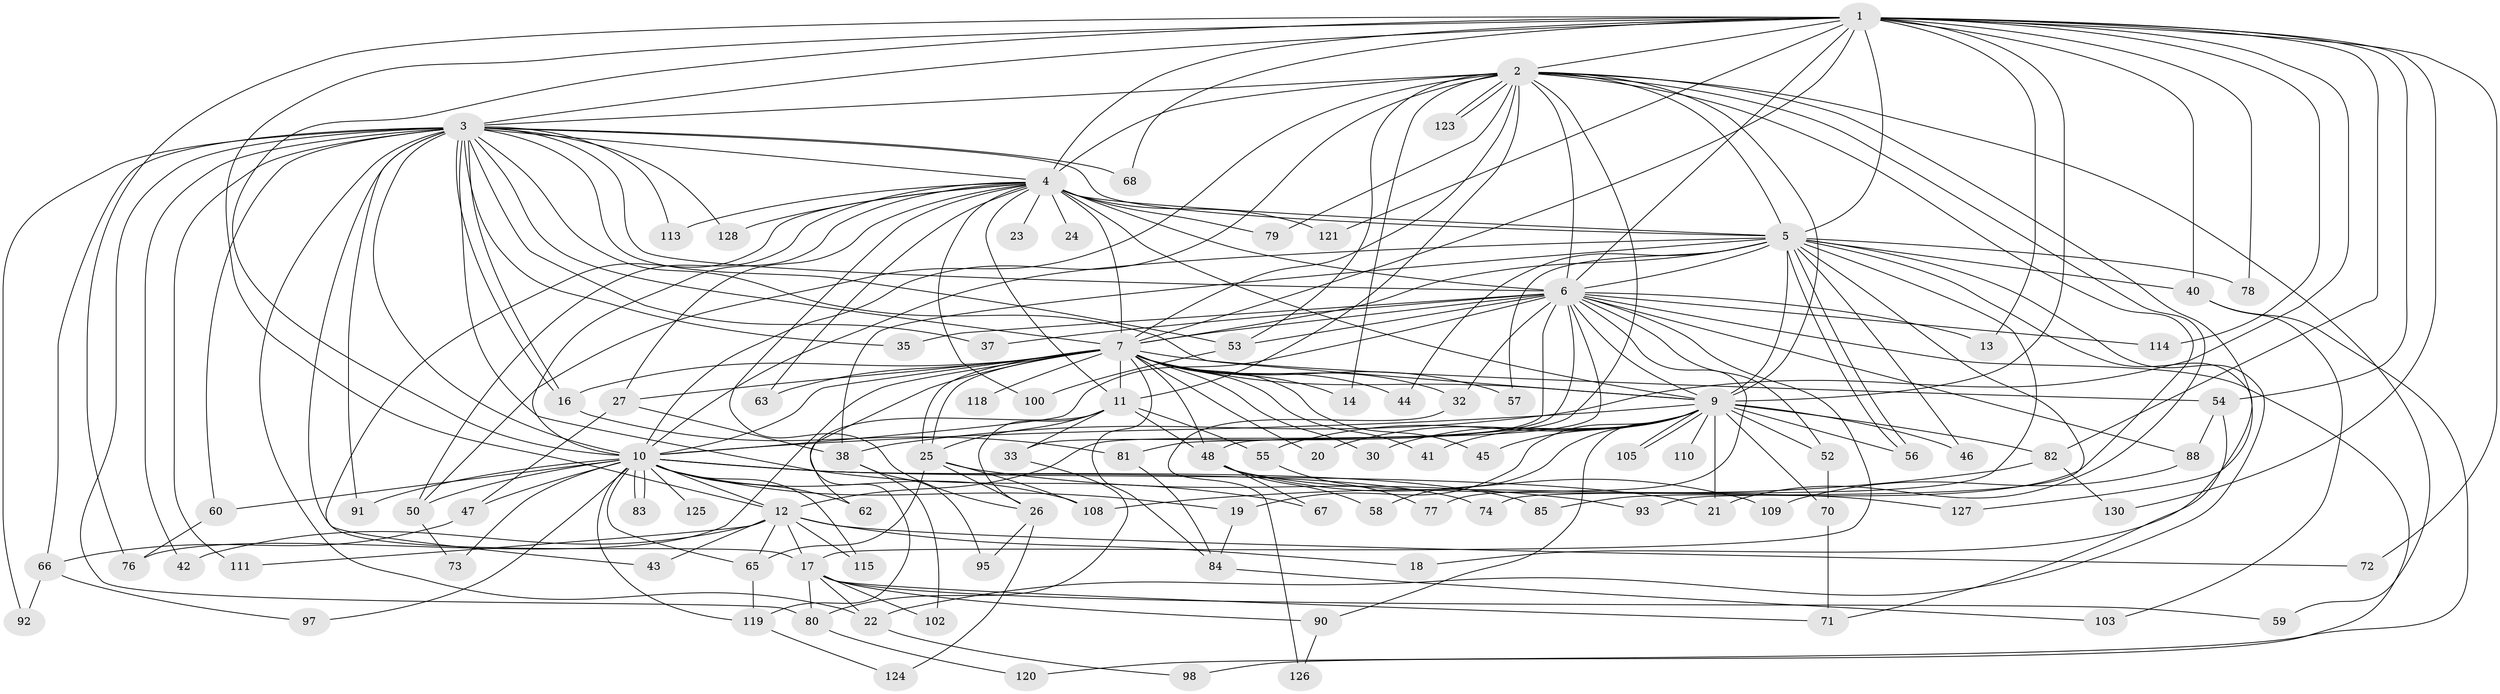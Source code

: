// original degree distribution, {22: 0.007692307692307693, 20: 0.015384615384615385, 27: 0.007692307692307693, 18: 0.007692307692307693, 21: 0.007692307692307693, 34: 0.007692307692307693, 16: 0.007692307692307693, 23: 0.007692307692307693, 30: 0.007692307692307693, 8: 0.015384615384615385, 2: 0.5461538461538461, 6: 0.015384615384615385, 3: 0.18461538461538463, 7: 0.023076923076923078, 4: 0.1076923076923077, 5: 0.03076923076923077}
// Generated by graph-tools (version 1.1) at 2025/11/02/27/25 16:11:06]
// undirected, 101 vertices, 235 edges
graph export_dot {
graph [start="1"]
  node [color=gray90,style=filled];
  1 [super="+36"];
  2 [super="+34"];
  3 [super="+99"];
  4 [super="+8"];
  5 [super="+51"];
  6 [super="+15"];
  7 [super="+28"];
  9 [super="+39"];
  10 [super="+94"];
  11 [super="+31"];
  12 [super="+29"];
  13;
  14;
  16 [super="+49"];
  17 [super="+61"];
  18;
  19;
  20;
  21;
  22;
  23;
  24;
  25 [super="+106"];
  26 [super="+69"];
  27 [super="+64"];
  30;
  32;
  33 [super="+96"];
  35;
  37;
  38;
  40;
  41;
  42;
  43;
  44;
  45;
  46;
  47;
  48 [super="+112"];
  50 [super="+87"];
  52;
  53 [super="+104"];
  54;
  55;
  56 [super="+107"];
  57;
  58;
  59;
  60;
  62;
  63 [super="+89"];
  65 [super="+86"];
  66 [super="+75"];
  67;
  68;
  70 [super="+116"];
  71;
  72;
  73;
  74;
  76 [super="+101"];
  77;
  78;
  79;
  80;
  81;
  82;
  83;
  84 [super="+117"];
  85;
  88;
  90;
  91;
  92;
  93;
  95;
  97;
  98;
  100;
  102;
  103;
  105;
  108 [super="+122"];
  109;
  110;
  111;
  113;
  114;
  115;
  118;
  119 [super="+129"];
  120;
  121;
  123;
  124;
  125;
  126;
  127;
  128;
  130;
  1 -- 2;
  1 -- 3;
  1 -- 4 [weight=2];
  1 -- 5;
  1 -- 6;
  1 -- 7;
  1 -- 9;
  1 -- 10 [weight=2];
  1 -- 12;
  1 -- 13;
  1 -- 38;
  1 -- 40;
  1 -- 54;
  1 -- 68;
  1 -- 72;
  1 -- 78;
  1 -- 82;
  1 -- 114;
  1 -- 121;
  1 -- 130;
  1 -- 76;
  2 -- 3;
  2 -- 4 [weight=2];
  2 -- 5;
  2 -- 6;
  2 -- 7;
  2 -- 9;
  2 -- 10;
  2 -- 14;
  2 -- 21;
  2 -- 53;
  2 -- 79;
  2 -- 81;
  2 -- 85;
  2 -- 123;
  2 -- 123;
  2 -- 127;
  2 -- 50;
  2 -- 59;
  2 -- 11;
  3 -- 4 [weight=2];
  3 -- 5;
  3 -- 6;
  3 -- 7;
  3 -- 9;
  3 -- 10;
  3 -- 16;
  3 -- 16;
  3 -- 35;
  3 -- 37;
  3 -- 42;
  3 -- 53;
  3 -- 60;
  3 -- 66 [weight=2];
  3 -- 67;
  3 -- 68;
  3 -- 80;
  3 -- 91;
  3 -- 92;
  3 -- 111;
  3 -- 113;
  3 -- 128;
  3 -- 22;
  3 -- 17;
  4 -- 5 [weight=2];
  4 -- 6 [weight=3];
  4 -- 7 [weight=2];
  4 -- 9 [weight=2];
  4 -- 10 [weight=2];
  4 -- 11;
  4 -- 23 [weight=2];
  4 -- 24 [weight=2];
  4 -- 27;
  4 -- 43;
  4 -- 79;
  4 -- 100;
  4 -- 113;
  4 -- 121;
  4 -- 128;
  4 -- 26;
  4 -- 50;
  4 -- 63;
  5 -- 6;
  5 -- 7 [weight=2];
  5 -- 9;
  5 -- 10 [weight=2];
  5 -- 18;
  5 -- 22;
  5 -- 38;
  5 -- 40;
  5 -- 44;
  5 -- 46;
  5 -- 56;
  5 -- 56;
  5 -- 57;
  5 -- 74;
  5 -- 78;
  5 -- 93;
  6 -- 7;
  6 -- 9;
  6 -- 10;
  6 -- 12;
  6 -- 13;
  6 -- 17;
  6 -- 32;
  6 -- 33;
  6 -- 35;
  6 -- 52;
  6 -- 77;
  6 -- 98;
  6 -- 114;
  6 -- 48;
  6 -- 37;
  6 -- 88;
  6 -- 53;
  7 -- 9;
  7 -- 10;
  7 -- 11 [weight=2];
  7 -- 14;
  7 -- 20;
  7 -- 25;
  7 -- 25;
  7 -- 27;
  7 -- 30;
  7 -- 32;
  7 -- 41;
  7 -- 44;
  7 -- 45;
  7 -- 48;
  7 -- 54;
  7 -- 57;
  7 -- 63 [weight=2];
  7 -- 76;
  7 -- 84;
  7 -- 118 [weight=2];
  7 -- 119;
  7 -- 16;
  9 -- 10;
  9 -- 19;
  9 -- 20;
  9 -- 30;
  9 -- 41;
  9 -- 45;
  9 -- 46;
  9 -- 55;
  9 -- 58;
  9 -- 90;
  9 -- 105;
  9 -- 105;
  9 -- 110 [weight=2];
  9 -- 82;
  9 -- 52;
  9 -- 21;
  9 -- 70;
  9 -- 56;
  10 -- 19;
  10 -- 21;
  10 -- 47;
  10 -- 50;
  10 -- 60;
  10 -- 62;
  10 -- 65;
  10 -- 73;
  10 -- 74;
  10 -- 83;
  10 -- 83;
  10 -- 85;
  10 -- 91;
  10 -- 97;
  10 -- 108;
  10 -- 115;
  10 -- 125 [weight=2];
  10 -- 12;
  10 -- 119;
  11 -- 33;
  11 -- 55;
  11 -- 62;
  11 -- 26;
  11 -- 25;
  11 -- 48;
  12 -- 17;
  12 -- 18;
  12 -- 43;
  12 -- 111;
  12 -- 115;
  12 -- 42;
  12 -- 72;
  12 -- 65;
  16 -- 81;
  17 -- 22;
  17 -- 59;
  17 -- 71;
  17 -- 90;
  17 -- 80;
  17 -- 102;
  19 -- 84;
  22 -- 98;
  25 -- 26;
  25 -- 65;
  25 -- 93;
  25 -- 108;
  26 -- 95;
  26 -- 124;
  27 -- 47;
  27 -- 38;
  32 -- 126;
  33 -- 80;
  38 -- 95;
  38 -- 102;
  40 -- 103;
  40 -- 120;
  47 -- 66;
  48 -- 58;
  48 -- 67;
  48 -- 109;
  48 -- 127;
  50 -- 73;
  52 -- 70;
  53 -- 100;
  54 -- 71;
  54 -- 88;
  55 -- 77;
  60 -- 76;
  65 -- 119;
  66 -- 92;
  66 -- 97;
  70 -- 71;
  80 -- 120;
  81 -- 84;
  82 -- 108;
  82 -- 130;
  84 -- 103;
  88 -- 109;
  90 -- 126;
  119 -- 124;
}
